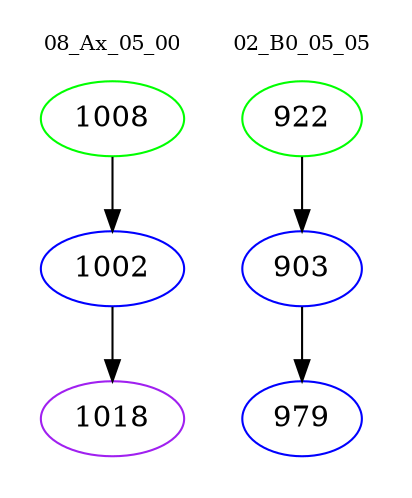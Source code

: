 digraph{
subgraph cluster_0 {
color = white
label = "08_Ax_05_00";
fontsize=10;
T0_1008 [label="1008", color="green"]
T0_1008 -> T0_1002 [color="black"]
T0_1002 [label="1002", color="blue"]
T0_1002 -> T0_1018 [color="black"]
T0_1018 [label="1018", color="purple"]
}
subgraph cluster_1 {
color = white
label = "02_B0_05_05";
fontsize=10;
T1_922 [label="922", color="green"]
T1_922 -> T1_903 [color="black"]
T1_903 [label="903", color="blue"]
T1_903 -> T1_979 [color="black"]
T1_979 [label="979", color="blue"]
}
}
